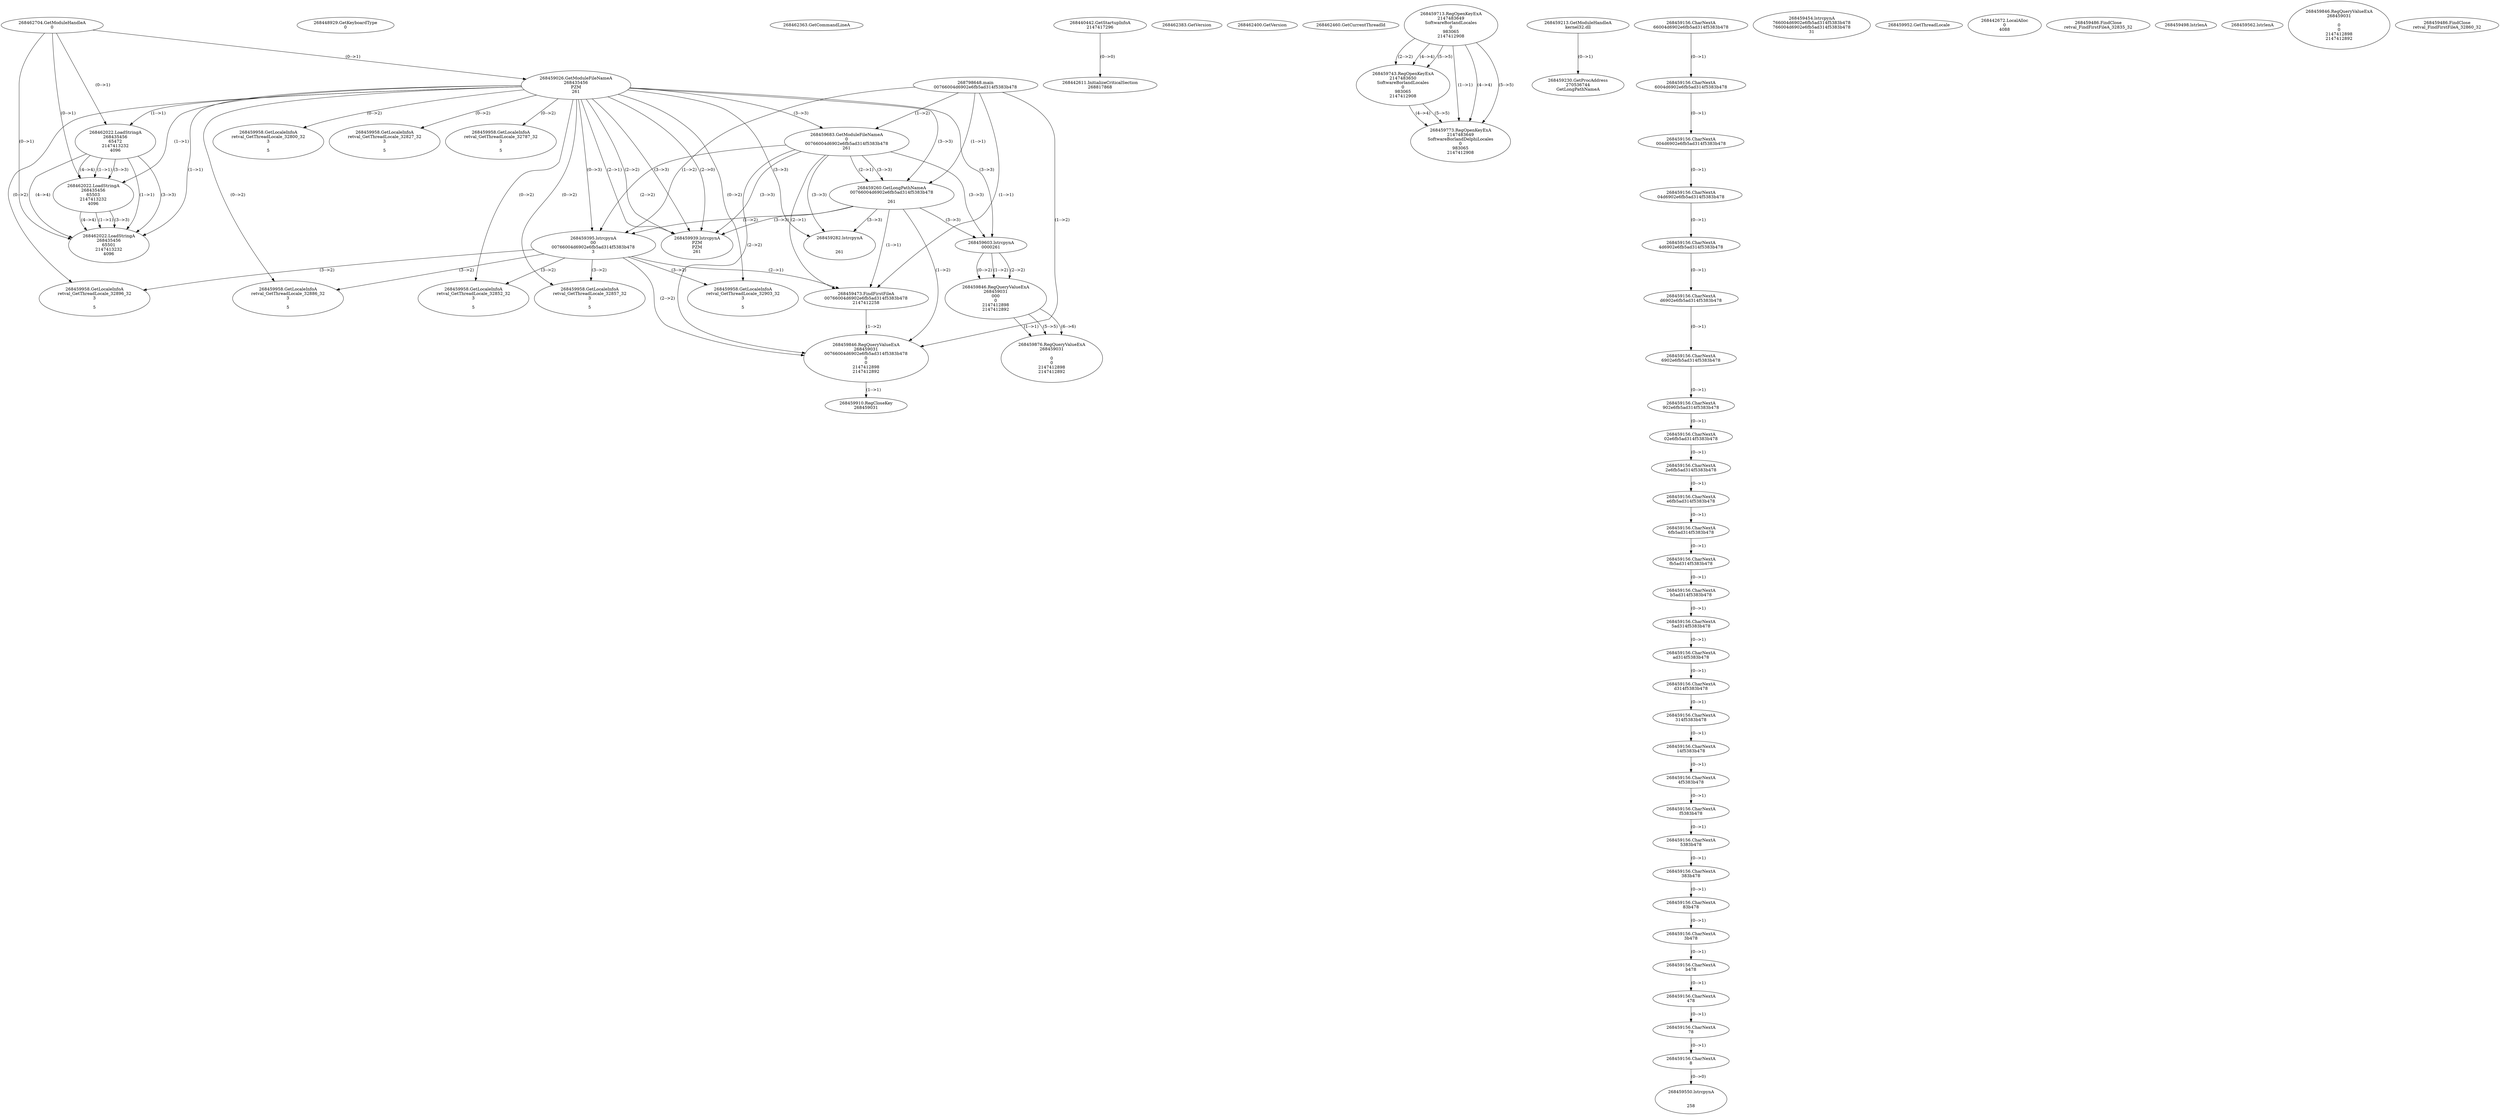 // Global SCDG with merge call
digraph {
	0 [label="268798648.main
00766004d6902e6fb5ad314f5383b478"]
	1 [label="268462704.GetModuleHandleA
0"]
	2 [label="268448929.GetKeyboardType
0"]
	3 [label="268462363.GetCommandLineA
"]
	4 [label="268440442.GetStartupInfoA
2147417296"]
	5 [label="268462383.GetVersion
"]
	6 [label="268462400.GetVersion
"]
	7 [label="268462460.GetCurrentThreadId
"]
	8 [label="268459026.GetModuleFileNameA
268435456
PZM
261"]
	1 -> 8 [label="(0-->1)"]
	9 [label="268459683.GetModuleFileNameA
0
00766004d6902e6fb5ad314f5383b478
261"]
	0 -> 9 [label="(1-->2)"]
	8 -> 9 [label="(3-->3)"]
	10 [label="268459713.RegOpenKeyExA
2147483649
Software\Borland\Locales
0
983065
2147412908"]
	11 [label="268459213.GetModuleHandleA
kernel32.dll"]
	12 [label="268459230.GetProcAddress
270536744
GetLongPathNameA"]
	11 -> 12 [label="(0-->1)"]
	13 [label="268459260.GetLongPathNameA
00766004d6902e6fb5ad314f5383b478

261"]
	0 -> 13 [label="(1-->1)"]
	9 -> 13 [label="(2-->1)"]
	8 -> 13 [label="(3-->3)"]
	9 -> 13 [label="(3-->3)"]
	14 [label="268459395.lstrcpynA
00
00766004d6902e6fb5ad314f5383b478
3"]
	0 -> 14 [label="(1-->2)"]
	9 -> 14 [label="(2-->2)"]
	13 -> 14 [label="(1-->2)"]
	8 -> 14 [label="(0-->3)"]
	15 [label="268459156.CharNextA
66004d6902e6fb5ad314f5383b478"]
	16 [label="268459156.CharNextA
6004d6902e6fb5ad314f5383b478"]
	15 -> 16 [label="(0-->1)"]
	17 [label="268459156.CharNextA
004d6902e6fb5ad314f5383b478"]
	16 -> 17 [label="(0-->1)"]
	18 [label="268459156.CharNextA
04d6902e6fb5ad314f5383b478"]
	17 -> 18 [label="(0-->1)"]
	19 [label="268459156.CharNextA
4d6902e6fb5ad314f5383b478"]
	18 -> 19 [label="(0-->1)"]
	20 [label="268459156.CharNextA
d6902e6fb5ad314f5383b478"]
	19 -> 20 [label="(0-->1)"]
	21 [label="268459156.CharNextA
6902e6fb5ad314f5383b478"]
	20 -> 21 [label="(0-->1)"]
	22 [label="268459156.CharNextA
902e6fb5ad314f5383b478"]
	21 -> 22 [label="(0-->1)"]
	23 [label="268459156.CharNextA
02e6fb5ad314f5383b478"]
	22 -> 23 [label="(0-->1)"]
	24 [label="268459156.CharNextA
2e6fb5ad314f5383b478"]
	23 -> 24 [label="(0-->1)"]
	25 [label="268459156.CharNextA
e6fb5ad314f5383b478"]
	24 -> 25 [label="(0-->1)"]
	26 [label="268459156.CharNextA
6fb5ad314f5383b478"]
	25 -> 26 [label="(0-->1)"]
	27 [label="268459156.CharNextA
fb5ad314f5383b478"]
	26 -> 27 [label="(0-->1)"]
	28 [label="268459156.CharNextA
b5ad314f5383b478"]
	27 -> 28 [label="(0-->1)"]
	29 [label="268459156.CharNextA
5ad314f5383b478"]
	28 -> 29 [label="(0-->1)"]
	30 [label="268459156.CharNextA
ad314f5383b478"]
	29 -> 30 [label="(0-->1)"]
	31 [label="268459156.CharNextA
d314f5383b478"]
	30 -> 31 [label="(0-->1)"]
	32 [label="268459156.CharNextA
314f5383b478"]
	31 -> 32 [label="(0-->1)"]
	33 [label="268459156.CharNextA
14f5383b478"]
	32 -> 33 [label="(0-->1)"]
	34 [label="268459156.CharNextA
4f5383b478"]
	33 -> 34 [label="(0-->1)"]
	35 [label="268459156.CharNextA
f5383b478"]
	34 -> 35 [label="(0-->1)"]
	36 [label="268459156.CharNextA
5383b478"]
	35 -> 36 [label="(0-->1)"]
	37 [label="268459156.CharNextA
383b478"]
	36 -> 37 [label="(0-->1)"]
	38 [label="268459156.CharNextA
83b478"]
	37 -> 38 [label="(0-->1)"]
	39 [label="268459156.CharNextA
3b478"]
	38 -> 39 [label="(0-->1)"]
	40 [label="268459156.CharNextA
b478"]
	39 -> 40 [label="(0-->1)"]
	41 [label="268459156.CharNextA
478"]
	40 -> 41 [label="(0-->1)"]
	42 [label="268459156.CharNextA
78"]
	41 -> 42 [label="(0-->1)"]
	43 [label="268459156.CharNextA
8"]
	42 -> 43 [label="(0-->1)"]
	44 [label="268459454.lstrcpynA
766004d6902e6fb5ad314f5383b478
766004d6902e6fb5ad314f5383b478
31"]
	45 [label="268459473.FindFirstFileA
00766004d6902e6fb5ad314f5383b478
2147412258"]
	0 -> 45 [label="(1-->1)"]
	9 -> 45 [label="(2-->1)"]
	13 -> 45 [label="(1-->1)"]
	14 -> 45 [label="(2-->1)"]
	46 [label="268459846.RegQueryValueExA
268459031
00766004d6902e6fb5ad314f5383b478
0
0
2147412898
2147412892"]
	0 -> 46 [label="(1-->2)"]
	9 -> 46 [label="(2-->2)"]
	13 -> 46 [label="(1-->2)"]
	14 -> 46 [label="(2-->2)"]
	45 -> 46 [label="(1-->2)"]
	47 [label="268459910.RegCloseKey
268459031"]
	46 -> 47 [label="(1-->1)"]
	48 [label="268459939.lstrcpynA
PZM
PZM
261"]
	8 -> 48 [label="(2-->1)"]
	8 -> 48 [label="(2-->2)"]
	8 -> 48 [label="(3-->3)"]
	9 -> 48 [label="(3-->3)"]
	13 -> 48 [label="(3-->3)"]
	8 -> 48 [label="(2-->0)"]
	49 [label="268459952.GetThreadLocale
"]
	50 [label="268459958.GetLocaleInfoA
retval_GetThreadLocale_32852_32
3

5"]
	8 -> 50 [label="(0-->2)"]
	14 -> 50 [label="(3-->2)"]
	51 [label="268462022.LoadStringA
268435456
65472
2147413232
4096"]
	1 -> 51 [label="(0-->1)"]
	8 -> 51 [label="(1-->1)"]
	52 [label="268462022.LoadStringA
268435456
65503
2147413232
4096"]
	1 -> 52 [label="(0-->1)"]
	8 -> 52 [label="(1-->1)"]
	51 -> 52 [label="(1-->1)"]
	51 -> 52 [label="(3-->3)"]
	51 -> 52 [label="(4-->4)"]
	53 [label="268462022.LoadStringA
268435456
65501
2147413232
4096"]
	1 -> 53 [label="(0-->1)"]
	8 -> 53 [label="(1-->1)"]
	51 -> 53 [label="(1-->1)"]
	52 -> 53 [label="(1-->1)"]
	51 -> 53 [label="(3-->3)"]
	52 -> 53 [label="(3-->3)"]
	51 -> 53 [label="(4-->4)"]
	52 -> 53 [label="(4-->4)"]
	54 [label="268442611.InitializeCriticalSection
268817868"]
	4 -> 54 [label="(0-->0)"]
	55 [label="268442672.LocalAlloc
0
4088"]
	56 [label="268459486.FindClose
retval_FindFirstFileA_32835_32"]
	57 [label="268459498.lstrlenA
"]
	58 [label="268459550.lstrcpynA


258"]
	43 -> 58 [label="(0-->0)"]
	59 [label="268459562.lstrlenA
"]
	60 [label="268459603.lstrcpynA
00\
00\
261"]
	8 -> 60 [label="(3-->3)"]
	9 -> 60 [label="(3-->3)"]
	13 -> 60 [label="(3-->3)"]
	61 [label="268459846.RegQueryValueExA
268459031
00\
0
0
2147412898
2147412892"]
	60 -> 61 [label="(1-->2)"]
	60 -> 61 [label="(2-->2)"]
	60 -> 61 [label="(0-->2)"]
	62 [label="268459876.RegQueryValueExA
268459031

0
0
2147412898
2147412892"]
	61 -> 62 [label="(1-->1)"]
	61 -> 62 [label="(5-->5)"]
	61 -> 62 [label="(6-->6)"]
	63 [label="268459958.GetLocaleInfoA
retval_GetThreadLocale_32886_32
3

5"]
	8 -> 63 [label="(0-->2)"]
	14 -> 63 [label="(3-->2)"]
	64 [label="268459958.GetLocaleInfoA
retval_GetThreadLocale_32857_32
3

5"]
	8 -> 64 [label="(0-->2)"]
	14 -> 64 [label="(3-->2)"]
	65 [label="268459743.RegOpenKeyExA
2147483650
Software\Borland\Locales
0
983065
2147412908"]
	10 -> 65 [label="(2-->2)"]
	10 -> 65 [label="(4-->4)"]
	10 -> 65 [label="(5-->5)"]
	66 [label="268459773.RegOpenKeyExA
2147483649
Software\Borland\Delphi\Locales
0
983065
2147412908"]
	10 -> 66 [label="(1-->1)"]
	10 -> 66 [label="(4-->4)"]
	65 -> 66 [label="(4-->4)"]
	10 -> 66 [label="(5-->5)"]
	65 -> 66 [label="(5-->5)"]
	67 [label="268459282.lstrcpynA


261"]
	8 -> 67 [label="(3-->3)"]
	9 -> 67 [label="(3-->3)"]
	13 -> 67 [label="(3-->3)"]
	68 [label="268459846.RegQueryValueExA
268459031

0
0
2147412898
2147412892"]
	69 [label="268459958.GetLocaleInfoA
retval_GetThreadLocale_32800_32
3

5"]
	8 -> 69 [label="(0-->2)"]
	70 [label="268459958.GetLocaleInfoA
retval_GetThreadLocale_32827_32
3

5"]
	8 -> 70 [label="(0-->2)"]
	71 [label="268459958.GetLocaleInfoA
retval_GetThreadLocale_32787_32
3

5"]
	8 -> 71 [label="(0-->2)"]
	72 [label="268459486.FindClose
retval_FindFirstFileA_32860_32"]
	73 [label="268459958.GetLocaleInfoA
retval_GetThreadLocale_32896_32
3

5"]
	8 -> 73 [label="(0-->2)"]
	14 -> 73 [label="(3-->2)"]
	74 [label="268459958.GetLocaleInfoA
retval_GetThreadLocale_32903_32
3

5"]
	8 -> 74 [label="(0-->2)"]
	14 -> 74 [label="(3-->2)"]
}
